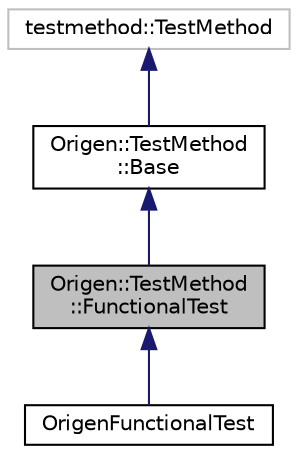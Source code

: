digraph "Origen::TestMethod::FunctionalTest"
{
  edge [fontname="Helvetica",fontsize="10",labelfontname="Helvetica",labelfontsize="10"];
  node [fontname="Helvetica",fontsize="10",shape=record];
  Node1 [label="Origen::TestMethod\l::FunctionalTest",height=0.2,width=0.4,color="black", fillcolor="grey75", style="filled" fontcolor="black"];
  Node2 -> Node1 [dir="back",color="midnightblue",fontsize="10",style="solid",fontname="Helvetica"];
  Node2 [label="Origen::TestMethod\l::Base",height=0.2,width=0.4,color="black", fillcolor="white", style="filled",URL="$class_origen_1_1_test_method_1_1_base.html"];
  Node3 -> Node2 [dir="back",color="midnightblue",fontsize="10",style="solid",fontname="Helvetica"];
  Node3 [label="testmethod::TestMethod",height=0.2,width=0.4,color="grey75", fillcolor="white", style="filled"];
  Node1 -> Node4 [dir="back",color="midnightblue",fontsize="10",style="solid",fontname="Helvetica"];
  Node4 [label="OrigenFunctionalTest",height=0.2,width=0.4,color="black", fillcolor="white", style="filled",URL="$class_origen_functional_test.html"];
}
